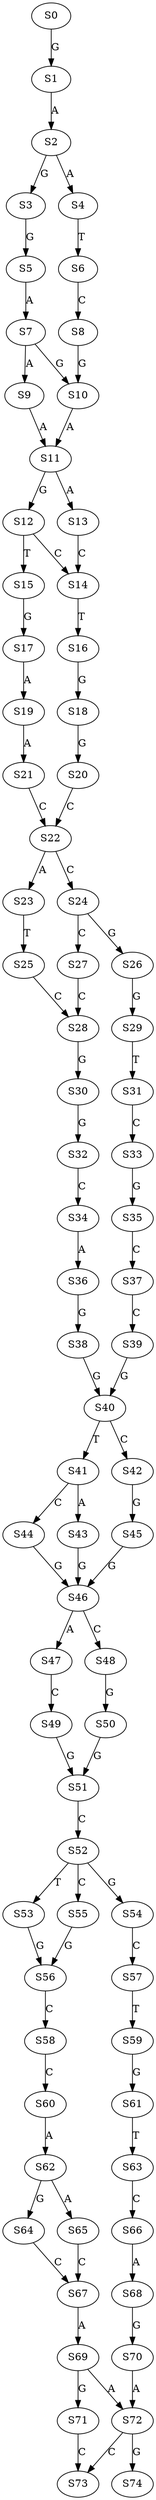strict digraph  {
	S0 -> S1 [ label = G ];
	S1 -> S2 [ label = A ];
	S2 -> S3 [ label = G ];
	S2 -> S4 [ label = A ];
	S3 -> S5 [ label = G ];
	S4 -> S6 [ label = T ];
	S5 -> S7 [ label = A ];
	S6 -> S8 [ label = C ];
	S7 -> S9 [ label = A ];
	S7 -> S10 [ label = G ];
	S8 -> S10 [ label = G ];
	S9 -> S11 [ label = A ];
	S10 -> S11 [ label = A ];
	S11 -> S12 [ label = G ];
	S11 -> S13 [ label = A ];
	S12 -> S14 [ label = C ];
	S12 -> S15 [ label = T ];
	S13 -> S14 [ label = C ];
	S14 -> S16 [ label = T ];
	S15 -> S17 [ label = G ];
	S16 -> S18 [ label = G ];
	S17 -> S19 [ label = A ];
	S18 -> S20 [ label = G ];
	S19 -> S21 [ label = A ];
	S20 -> S22 [ label = C ];
	S21 -> S22 [ label = C ];
	S22 -> S23 [ label = A ];
	S22 -> S24 [ label = C ];
	S23 -> S25 [ label = T ];
	S24 -> S26 [ label = G ];
	S24 -> S27 [ label = C ];
	S25 -> S28 [ label = C ];
	S26 -> S29 [ label = G ];
	S27 -> S28 [ label = C ];
	S28 -> S30 [ label = G ];
	S29 -> S31 [ label = T ];
	S30 -> S32 [ label = G ];
	S31 -> S33 [ label = C ];
	S32 -> S34 [ label = C ];
	S33 -> S35 [ label = G ];
	S34 -> S36 [ label = A ];
	S35 -> S37 [ label = C ];
	S36 -> S38 [ label = G ];
	S37 -> S39 [ label = C ];
	S38 -> S40 [ label = G ];
	S39 -> S40 [ label = G ];
	S40 -> S41 [ label = T ];
	S40 -> S42 [ label = C ];
	S41 -> S43 [ label = A ];
	S41 -> S44 [ label = C ];
	S42 -> S45 [ label = G ];
	S43 -> S46 [ label = G ];
	S44 -> S46 [ label = G ];
	S45 -> S46 [ label = G ];
	S46 -> S47 [ label = A ];
	S46 -> S48 [ label = C ];
	S47 -> S49 [ label = C ];
	S48 -> S50 [ label = G ];
	S49 -> S51 [ label = G ];
	S50 -> S51 [ label = G ];
	S51 -> S52 [ label = C ];
	S52 -> S53 [ label = T ];
	S52 -> S54 [ label = G ];
	S52 -> S55 [ label = C ];
	S53 -> S56 [ label = G ];
	S54 -> S57 [ label = C ];
	S55 -> S56 [ label = G ];
	S56 -> S58 [ label = C ];
	S57 -> S59 [ label = T ];
	S58 -> S60 [ label = C ];
	S59 -> S61 [ label = G ];
	S60 -> S62 [ label = A ];
	S61 -> S63 [ label = T ];
	S62 -> S64 [ label = G ];
	S62 -> S65 [ label = A ];
	S63 -> S66 [ label = C ];
	S64 -> S67 [ label = C ];
	S65 -> S67 [ label = C ];
	S66 -> S68 [ label = A ];
	S67 -> S69 [ label = A ];
	S68 -> S70 [ label = G ];
	S69 -> S71 [ label = G ];
	S69 -> S72 [ label = A ];
	S70 -> S72 [ label = A ];
	S71 -> S73 [ label = C ];
	S72 -> S74 [ label = G ];
	S72 -> S73 [ label = C ];
}
